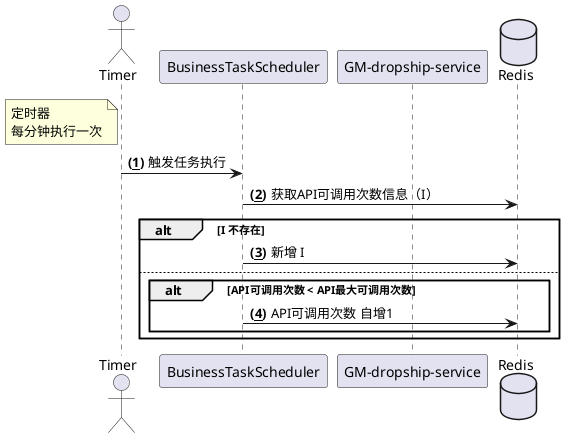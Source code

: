 @startuml

autonumber "<b>(<u>###</u>)"

actor Timer
participant BusinessTaskScheduler as BTS
participant "GM-dropship-service" as GDS
database "Redis" as DB

note left of Timer
    定时器
    每分钟执行一次
end note

Timer -> BTS : 触发任务执行

BTS -> DB : 获取API可调用次数信息（I）

alt I 不存在
    BTS -> DB : 新增 I
else
    alt API可调用次数 < API最大可调用次数
        BTS -> DB : API可调用次数 自增1
    end
end

@enduml